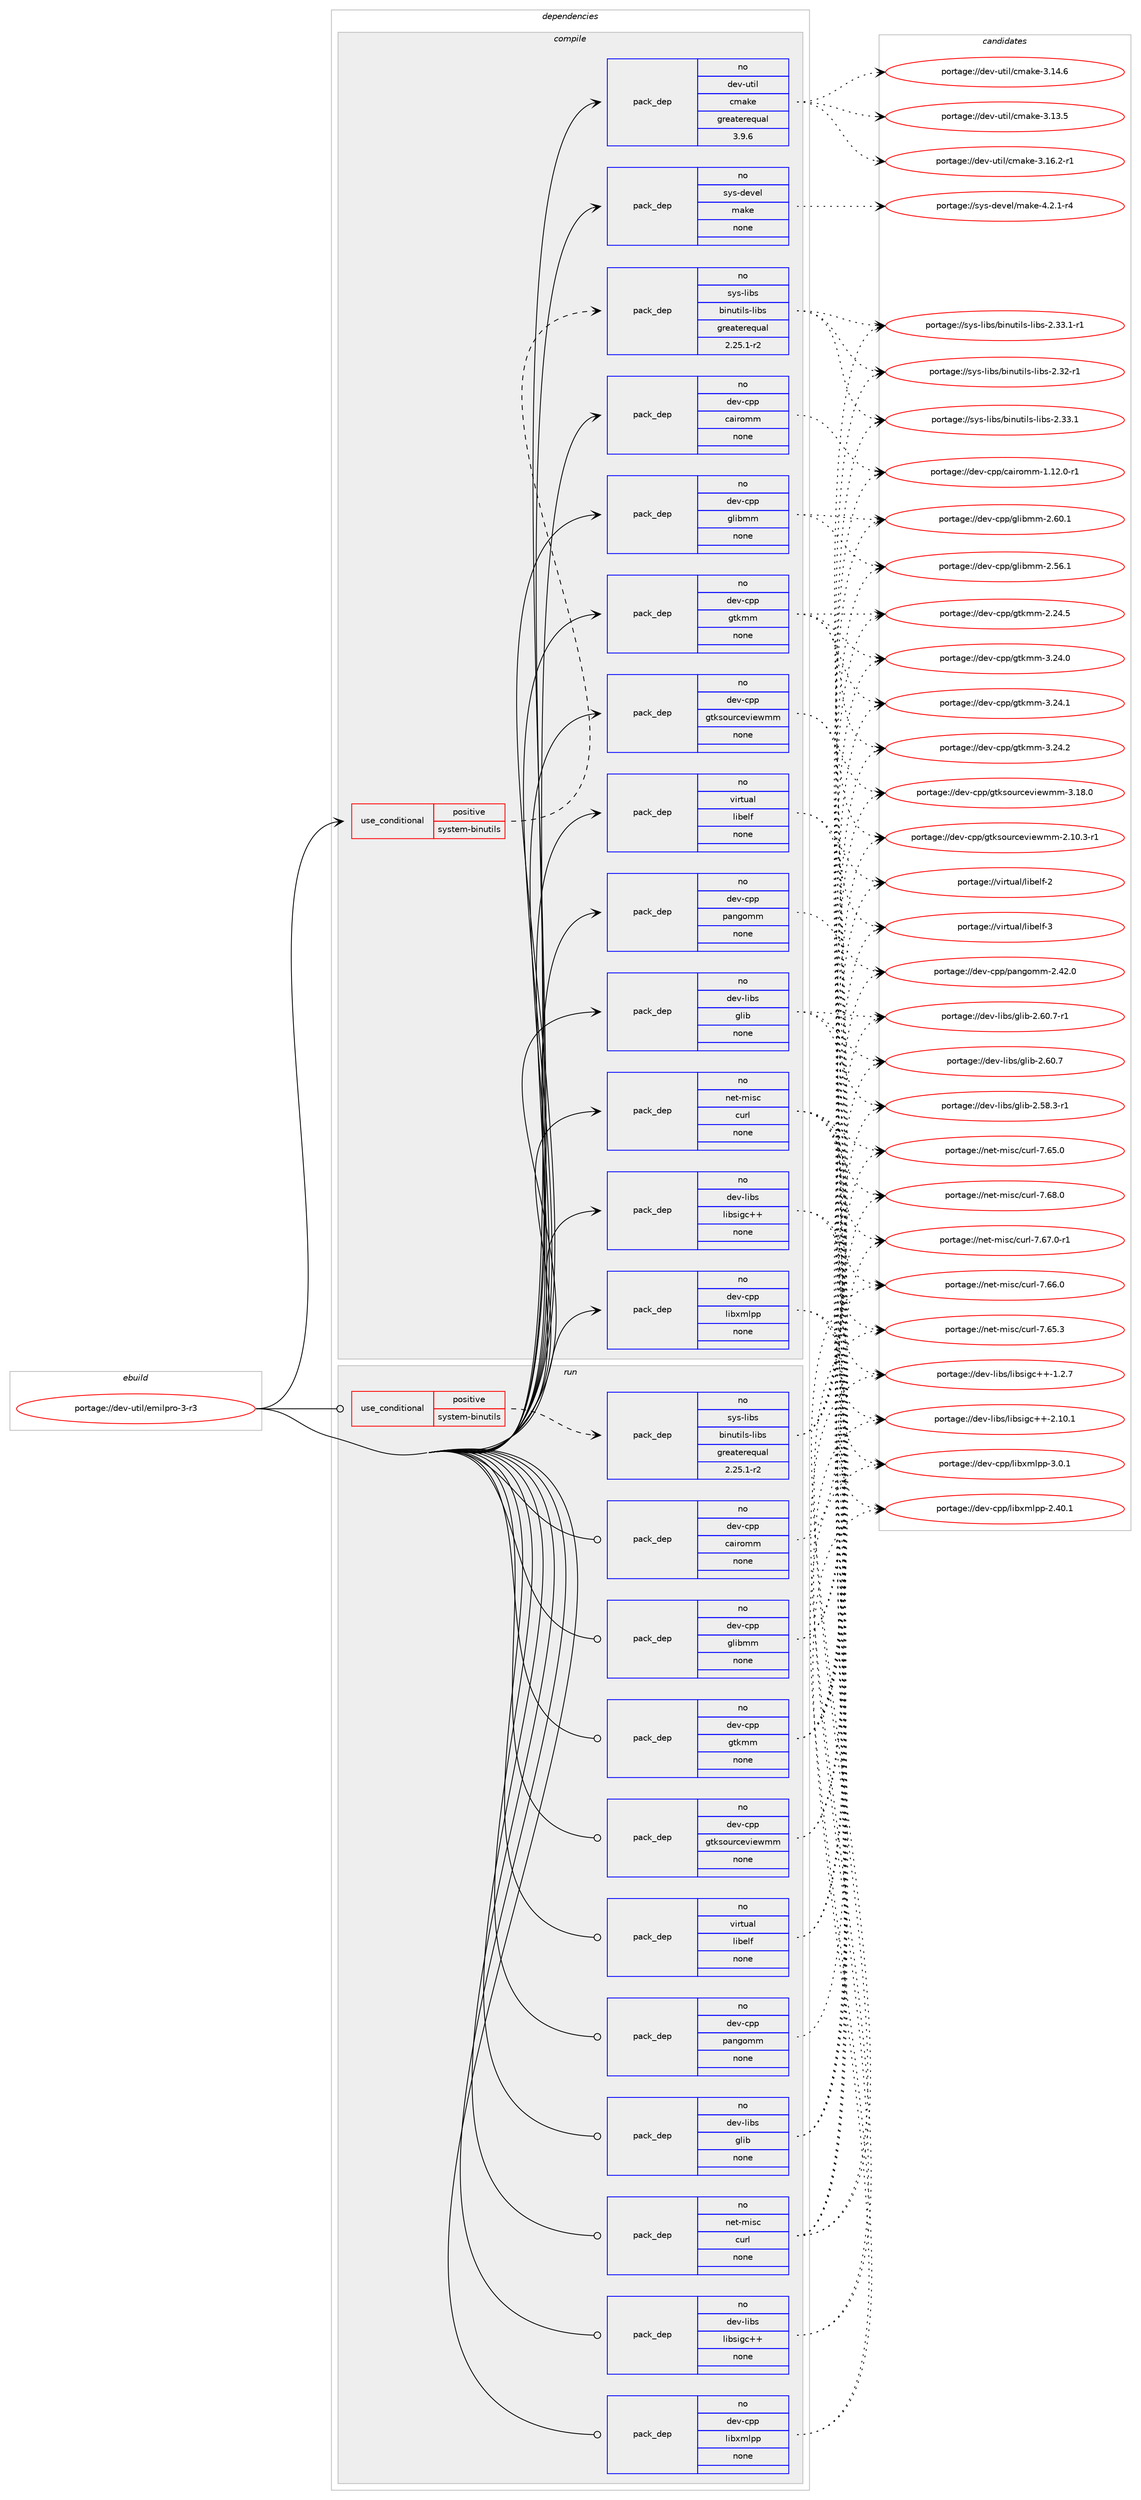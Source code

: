 digraph prolog {

# *************
# Graph options
# *************

newrank=true;
concentrate=true;
compound=true;
graph [rankdir=LR,fontname=Helvetica,fontsize=10,ranksep=1.5];#, ranksep=2.5, nodesep=0.2];
edge  [arrowhead=vee];
node  [fontname=Helvetica,fontsize=10];

# **********
# The ebuild
# **********

subgraph cluster_leftcol {
color=gray;
label=<<i>ebuild</i>>;
id [label="portage://dev-util/emilpro-3-r3", color=red, width=4, href="../dev-util/emilpro-3-r3.svg"];
}

# ****************
# The dependencies
# ****************

subgraph cluster_midcol {
color=gray;
label=<<i>dependencies</i>>;
subgraph cluster_compile {
fillcolor="#eeeeee";
style=filled;
label=<<i>compile</i>>;
subgraph cond62706 {
dependency302320 [label=<<TABLE BORDER="0" CELLBORDER="1" CELLSPACING="0" CELLPADDING="4"><TR><TD ROWSPAN="3" CELLPADDING="10">use_conditional</TD></TR><TR><TD>positive</TD></TR><TR><TD>system-binutils</TD></TR></TABLE>>, shape=none, color=red];
subgraph pack234965 {
dependency302321 [label=<<TABLE BORDER="0" CELLBORDER="1" CELLSPACING="0" CELLPADDING="4" WIDTH="220"><TR><TD ROWSPAN="6" CELLPADDING="30">pack_dep</TD></TR><TR><TD WIDTH="110">no</TD></TR><TR><TD>sys-libs</TD></TR><TR><TD>binutils-libs</TD></TR><TR><TD>greaterequal</TD></TR><TR><TD>2.25.1-r2</TD></TR></TABLE>>, shape=none, color=blue];
}
dependency302320:e -> dependency302321:w [weight=20,style="dashed",arrowhead="vee"];
}
id:e -> dependency302320:w [weight=20,style="solid",arrowhead="vee"];
subgraph pack234966 {
dependency302322 [label=<<TABLE BORDER="0" CELLBORDER="1" CELLSPACING="0" CELLPADDING="4" WIDTH="220"><TR><TD ROWSPAN="6" CELLPADDING="30">pack_dep</TD></TR><TR><TD WIDTH="110">no</TD></TR><TR><TD>dev-cpp</TD></TR><TR><TD>cairomm</TD></TR><TR><TD>none</TD></TR><TR><TD></TD></TR></TABLE>>, shape=none, color=blue];
}
id:e -> dependency302322:w [weight=20,style="solid",arrowhead="vee"];
subgraph pack234967 {
dependency302323 [label=<<TABLE BORDER="0" CELLBORDER="1" CELLSPACING="0" CELLPADDING="4" WIDTH="220"><TR><TD ROWSPAN="6" CELLPADDING="30">pack_dep</TD></TR><TR><TD WIDTH="110">no</TD></TR><TR><TD>dev-cpp</TD></TR><TR><TD>glibmm</TD></TR><TR><TD>none</TD></TR><TR><TD></TD></TR></TABLE>>, shape=none, color=blue];
}
id:e -> dependency302323:w [weight=20,style="solid",arrowhead="vee"];
subgraph pack234968 {
dependency302324 [label=<<TABLE BORDER="0" CELLBORDER="1" CELLSPACING="0" CELLPADDING="4" WIDTH="220"><TR><TD ROWSPAN="6" CELLPADDING="30">pack_dep</TD></TR><TR><TD WIDTH="110">no</TD></TR><TR><TD>dev-cpp</TD></TR><TR><TD>gtkmm</TD></TR><TR><TD>none</TD></TR><TR><TD></TD></TR></TABLE>>, shape=none, color=blue];
}
id:e -> dependency302324:w [weight=20,style="solid",arrowhead="vee"];
subgraph pack234969 {
dependency302325 [label=<<TABLE BORDER="0" CELLBORDER="1" CELLSPACING="0" CELLPADDING="4" WIDTH="220"><TR><TD ROWSPAN="6" CELLPADDING="30">pack_dep</TD></TR><TR><TD WIDTH="110">no</TD></TR><TR><TD>dev-cpp</TD></TR><TR><TD>gtksourceviewmm</TD></TR><TR><TD>none</TD></TR><TR><TD></TD></TR></TABLE>>, shape=none, color=blue];
}
id:e -> dependency302325:w [weight=20,style="solid",arrowhead="vee"];
subgraph pack234970 {
dependency302326 [label=<<TABLE BORDER="0" CELLBORDER="1" CELLSPACING="0" CELLPADDING="4" WIDTH="220"><TR><TD ROWSPAN="6" CELLPADDING="30">pack_dep</TD></TR><TR><TD WIDTH="110">no</TD></TR><TR><TD>dev-cpp</TD></TR><TR><TD>libxmlpp</TD></TR><TR><TD>none</TD></TR><TR><TD></TD></TR></TABLE>>, shape=none, color=blue];
}
id:e -> dependency302326:w [weight=20,style="solid",arrowhead="vee"];
subgraph pack234971 {
dependency302327 [label=<<TABLE BORDER="0" CELLBORDER="1" CELLSPACING="0" CELLPADDING="4" WIDTH="220"><TR><TD ROWSPAN="6" CELLPADDING="30">pack_dep</TD></TR><TR><TD WIDTH="110">no</TD></TR><TR><TD>dev-cpp</TD></TR><TR><TD>pangomm</TD></TR><TR><TD>none</TD></TR><TR><TD></TD></TR></TABLE>>, shape=none, color=blue];
}
id:e -> dependency302327:w [weight=20,style="solid",arrowhead="vee"];
subgraph pack234972 {
dependency302328 [label=<<TABLE BORDER="0" CELLBORDER="1" CELLSPACING="0" CELLPADDING="4" WIDTH="220"><TR><TD ROWSPAN="6" CELLPADDING="30">pack_dep</TD></TR><TR><TD WIDTH="110">no</TD></TR><TR><TD>dev-libs</TD></TR><TR><TD>glib</TD></TR><TR><TD>none</TD></TR><TR><TD></TD></TR></TABLE>>, shape=none, color=blue];
}
id:e -> dependency302328:w [weight=20,style="solid",arrowhead="vee"];
subgraph pack234973 {
dependency302329 [label=<<TABLE BORDER="0" CELLBORDER="1" CELLSPACING="0" CELLPADDING="4" WIDTH="220"><TR><TD ROWSPAN="6" CELLPADDING="30">pack_dep</TD></TR><TR><TD WIDTH="110">no</TD></TR><TR><TD>dev-libs</TD></TR><TR><TD>libsigc++</TD></TR><TR><TD>none</TD></TR><TR><TD></TD></TR></TABLE>>, shape=none, color=blue];
}
id:e -> dependency302329:w [weight=20,style="solid",arrowhead="vee"];
subgraph pack234974 {
dependency302330 [label=<<TABLE BORDER="0" CELLBORDER="1" CELLSPACING="0" CELLPADDING="4" WIDTH="220"><TR><TD ROWSPAN="6" CELLPADDING="30">pack_dep</TD></TR><TR><TD WIDTH="110">no</TD></TR><TR><TD>dev-util</TD></TR><TR><TD>cmake</TD></TR><TR><TD>greaterequal</TD></TR><TR><TD>3.9.6</TD></TR></TABLE>>, shape=none, color=blue];
}
id:e -> dependency302330:w [weight=20,style="solid",arrowhead="vee"];
subgraph pack234975 {
dependency302331 [label=<<TABLE BORDER="0" CELLBORDER="1" CELLSPACING="0" CELLPADDING="4" WIDTH="220"><TR><TD ROWSPAN="6" CELLPADDING="30">pack_dep</TD></TR><TR><TD WIDTH="110">no</TD></TR><TR><TD>net-misc</TD></TR><TR><TD>curl</TD></TR><TR><TD>none</TD></TR><TR><TD></TD></TR></TABLE>>, shape=none, color=blue];
}
id:e -> dependency302331:w [weight=20,style="solid",arrowhead="vee"];
subgraph pack234976 {
dependency302332 [label=<<TABLE BORDER="0" CELLBORDER="1" CELLSPACING="0" CELLPADDING="4" WIDTH="220"><TR><TD ROWSPAN="6" CELLPADDING="30">pack_dep</TD></TR><TR><TD WIDTH="110">no</TD></TR><TR><TD>sys-devel</TD></TR><TR><TD>make</TD></TR><TR><TD>none</TD></TR><TR><TD></TD></TR></TABLE>>, shape=none, color=blue];
}
id:e -> dependency302332:w [weight=20,style="solid",arrowhead="vee"];
subgraph pack234977 {
dependency302333 [label=<<TABLE BORDER="0" CELLBORDER="1" CELLSPACING="0" CELLPADDING="4" WIDTH="220"><TR><TD ROWSPAN="6" CELLPADDING="30">pack_dep</TD></TR><TR><TD WIDTH="110">no</TD></TR><TR><TD>virtual</TD></TR><TR><TD>libelf</TD></TR><TR><TD>none</TD></TR><TR><TD></TD></TR></TABLE>>, shape=none, color=blue];
}
id:e -> dependency302333:w [weight=20,style="solid",arrowhead="vee"];
}
subgraph cluster_compileandrun {
fillcolor="#eeeeee";
style=filled;
label=<<i>compile and run</i>>;
}
subgraph cluster_run {
fillcolor="#eeeeee";
style=filled;
label=<<i>run</i>>;
subgraph cond62707 {
dependency302334 [label=<<TABLE BORDER="0" CELLBORDER="1" CELLSPACING="0" CELLPADDING="4"><TR><TD ROWSPAN="3" CELLPADDING="10">use_conditional</TD></TR><TR><TD>positive</TD></TR><TR><TD>system-binutils</TD></TR></TABLE>>, shape=none, color=red];
subgraph pack234978 {
dependency302335 [label=<<TABLE BORDER="0" CELLBORDER="1" CELLSPACING="0" CELLPADDING="4" WIDTH="220"><TR><TD ROWSPAN="6" CELLPADDING="30">pack_dep</TD></TR><TR><TD WIDTH="110">no</TD></TR><TR><TD>sys-libs</TD></TR><TR><TD>binutils-libs</TD></TR><TR><TD>greaterequal</TD></TR><TR><TD>2.25.1-r2</TD></TR></TABLE>>, shape=none, color=blue];
}
dependency302334:e -> dependency302335:w [weight=20,style="dashed",arrowhead="vee"];
}
id:e -> dependency302334:w [weight=20,style="solid",arrowhead="odot"];
subgraph pack234979 {
dependency302336 [label=<<TABLE BORDER="0" CELLBORDER="1" CELLSPACING="0" CELLPADDING="4" WIDTH="220"><TR><TD ROWSPAN="6" CELLPADDING="30">pack_dep</TD></TR><TR><TD WIDTH="110">no</TD></TR><TR><TD>dev-cpp</TD></TR><TR><TD>cairomm</TD></TR><TR><TD>none</TD></TR><TR><TD></TD></TR></TABLE>>, shape=none, color=blue];
}
id:e -> dependency302336:w [weight=20,style="solid",arrowhead="odot"];
subgraph pack234980 {
dependency302337 [label=<<TABLE BORDER="0" CELLBORDER="1" CELLSPACING="0" CELLPADDING="4" WIDTH="220"><TR><TD ROWSPAN="6" CELLPADDING="30">pack_dep</TD></TR><TR><TD WIDTH="110">no</TD></TR><TR><TD>dev-cpp</TD></TR><TR><TD>glibmm</TD></TR><TR><TD>none</TD></TR><TR><TD></TD></TR></TABLE>>, shape=none, color=blue];
}
id:e -> dependency302337:w [weight=20,style="solid",arrowhead="odot"];
subgraph pack234981 {
dependency302338 [label=<<TABLE BORDER="0" CELLBORDER="1" CELLSPACING="0" CELLPADDING="4" WIDTH="220"><TR><TD ROWSPAN="6" CELLPADDING="30">pack_dep</TD></TR><TR><TD WIDTH="110">no</TD></TR><TR><TD>dev-cpp</TD></TR><TR><TD>gtkmm</TD></TR><TR><TD>none</TD></TR><TR><TD></TD></TR></TABLE>>, shape=none, color=blue];
}
id:e -> dependency302338:w [weight=20,style="solid",arrowhead="odot"];
subgraph pack234982 {
dependency302339 [label=<<TABLE BORDER="0" CELLBORDER="1" CELLSPACING="0" CELLPADDING="4" WIDTH="220"><TR><TD ROWSPAN="6" CELLPADDING="30">pack_dep</TD></TR><TR><TD WIDTH="110">no</TD></TR><TR><TD>dev-cpp</TD></TR><TR><TD>gtksourceviewmm</TD></TR><TR><TD>none</TD></TR><TR><TD></TD></TR></TABLE>>, shape=none, color=blue];
}
id:e -> dependency302339:w [weight=20,style="solid",arrowhead="odot"];
subgraph pack234983 {
dependency302340 [label=<<TABLE BORDER="0" CELLBORDER="1" CELLSPACING="0" CELLPADDING="4" WIDTH="220"><TR><TD ROWSPAN="6" CELLPADDING="30">pack_dep</TD></TR><TR><TD WIDTH="110">no</TD></TR><TR><TD>dev-cpp</TD></TR><TR><TD>libxmlpp</TD></TR><TR><TD>none</TD></TR><TR><TD></TD></TR></TABLE>>, shape=none, color=blue];
}
id:e -> dependency302340:w [weight=20,style="solid",arrowhead="odot"];
subgraph pack234984 {
dependency302341 [label=<<TABLE BORDER="0" CELLBORDER="1" CELLSPACING="0" CELLPADDING="4" WIDTH="220"><TR><TD ROWSPAN="6" CELLPADDING="30">pack_dep</TD></TR><TR><TD WIDTH="110">no</TD></TR><TR><TD>dev-cpp</TD></TR><TR><TD>pangomm</TD></TR><TR><TD>none</TD></TR><TR><TD></TD></TR></TABLE>>, shape=none, color=blue];
}
id:e -> dependency302341:w [weight=20,style="solid",arrowhead="odot"];
subgraph pack234985 {
dependency302342 [label=<<TABLE BORDER="0" CELLBORDER="1" CELLSPACING="0" CELLPADDING="4" WIDTH="220"><TR><TD ROWSPAN="6" CELLPADDING="30">pack_dep</TD></TR><TR><TD WIDTH="110">no</TD></TR><TR><TD>dev-libs</TD></TR><TR><TD>glib</TD></TR><TR><TD>none</TD></TR><TR><TD></TD></TR></TABLE>>, shape=none, color=blue];
}
id:e -> dependency302342:w [weight=20,style="solid",arrowhead="odot"];
subgraph pack234986 {
dependency302343 [label=<<TABLE BORDER="0" CELLBORDER="1" CELLSPACING="0" CELLPADDING="4" WIDTH="220"><TR><TD ROWSPAN="6" CELLPADDING="30">pack_dep</TD></TR><TR><TD WIDTH="110">no</TD></TR><TR><TD>dev-libs</TD></TR><TR><TD>libsigc++</TD></TR><TR><TD>none</TD></TR><TR><TD></TD></TR></TABLE>>, shape=none, color=blue];
}
id:e -> dependency302343:w [weight=20,style="solid",arrowhead="odot"];
subgraph pack234987 {
dependency302344 [label=<<TABLE BORDER="0" CELLBORDER="1" CELLSPACING="0" CELLPADDING="4" WIDTH="220"><TR><TD ROWSPAN="6" CELLPADDING="30">pack_dep</TD></TR><TR><TD WIDTH="110">no</TD></TR><TR><TD>net-misc</TD></TR><TR><TD>curl</TD></TR><TR><TD>none</TD></TR><TR><TD></TD></TR></TABLE>>, shape=none, color=blue];
}
id:e -> dependency302344:w [weight=20,style="solid",arrowhead="odot"];
subgraph pack234988 {
dependency302345 [label=<<TABLE BORDER="0" CELLBORDER="1" CELLSPACING="0" CELLPADDING="4" WIDTH="220"><TR><TD ROWSPAN="6" CELLPADDING="30">pack_dep</TD></TR><TR><TD WIDTH="110">no</TD></TR><TR><TD>virtual</TD></TR><TR><TD>libelf</TD></TR><TR><TD>none</TD></TR><TR><TD></TD></TR></TABLE>>, shape=none, color=blue];
}
id:e -> dependency302345:w [weight=20,style="solid",arrowhead="odot"];
}
}

# **************
# The candidates
# **************

subgraph cluster_choices {
rank=same;
color=gray;
label=<<i>candidates</i>>;

subgraph choice234965 {
color=black;
nodesep=1;
choice115121115451081059811547981051101171161051081154510810598115455046515146494511449 [label="portage://sys-libs/binutils-libs-2.33.1-r1", color=red, width=4,href="../sys-libs/binutils-libs-2.33.1-r1.svg"];
choice11512111545108105981154798105110117116105108115451081059811545504651514649 [label="portage://sys-libs/binutils-libs-2.33.1", color=red, width=4,href="../sys-libs/binutils-libs-2.33.1.svg"];
choice11512111545108105981154798105110117116105108115451081059811545504651504511449 [label="portage://sys-libs/binutils-libs-2.32-r1", color=red, width=4,href="../sys-libs/binutils-libs-2.32-r1.svg"];
dependency302321:e -> choice115121115451081059811547981051101171161051081154510810598115455046515146494511449:w [style=dotted,weight="100"];
dependency302321:e -> choice11512111545108105981154798105110117116105108115451081059811545504651514649:w [style=dotted,weight="100"];
dependency302321:e -> choice11512111545108105981154798105110117116105108115451081059811545504651504511449:w [style=dotted,weight="100"];
}
subgraph choice234966 {
color=black;
nodesep=1;
choice1001011184599112112479997105114111109109454946495046484511449 [label="portage://dev-cpp/cairomm-1.12.0-r1", color=red, width=4,href="../dev-cpp/cairomm-1.12.0-r1.svg"];
dependency302322:e -> choice1001011184599112112479997105114111109109454946495046484511449:w [style=dotted,weight="100"];
}
subgraph choice234967 {
color=black;
nodesep=1;
choice1001011184599112112471031081059810910945504654484649 [label="portage://dev-cpp/glibmm-2.60.1", color=red, width=4,href="../dev-cpp/glibmm-2.60.1.svg"];
choice1001011184599112112471031081059810910945504653544649 [label="portage://dev-cpp/glibmm-2.56.1", color=red, width=4,href="../dev-cpp/glibmm-2.56.1.svg"];
dependency302323:e -> choice1001011184599112112471031081059810910945504654484649:w [style=dotted,weight="100"];
dependency302323:e -> choice1001011184599112112471031081059810910945504653544649:w [style=dotted,weight="100"];
}
subgraph choice234968 {
color=black;
nodesep=1;
choice10010111845991121124710311610710910945514650524650 [label="portage://dev-cpp/gtkmm-3.24.2", color=red, width=4,href="../dev-cpp/gtkmm-3.24.2.svg"];
choice10010111845991121124710311610710910945514650524649 [label="portage://dev-cpp/gtkmm-3.24.1", color=red, width=4,href="../dev-cpp/gtkmm-3.24.1.svg"];
choice10010111845991121124710311610710910945514650524648 [label="portage://dev-cpp/gtkmm-3.24.0", color=red, width=4,href="../dev-cpp/gtkmm-3.24.0.svg"];
choice10010111845991121124710311610710910945504650524653 [label="portage://dev-cpp/gtkmm-2.24.5", color=red, width=4,href="../dev-cpp/gtkmm-2.24.5.svg"];
dependency302324:e -> choice10010111845991121124710311610710910945514650524650:w [style=dotted,weight="100"];
dependency302324:e -> choice10010111845991121124710311610710910945514650524649:w [style=dotted,weight="100"];
dependency302324:e -> choice10010111845991121124710311610710910945514650524648:w [style=dotted,weight="100"];
dependency302324:e -> choice10010111845991121124710311610710910945504650524653:w [style=dotted,weight="100"];
}
subgraph choice234969 {
color=black;
nodesep=1;
choice1001011184599112112471031161071151111171149910111810510111910910945514649564648 [label="portage://dev-cpp/gtksourceviewmm-3.18.0", color=red, width=4,href="../dev-cpp/gtksourceviewmm-3.18.0.svg"];
choice10010111845991121124710311610711511111711499101118105101119109109455046494846514511449 [label="portage://dev-cpp/gtksourceviewmm-2.10.3-r1", color=red, width=4,href="../dev-cpp/gtksourceviewmm-2.10.3-r1.svg"];
dependency302325:e -> choice1001011184599112112471031161071151111171149910111810510111910910945514649564648:w [style=dotted,weight="100"];
dependency302325:e -> choice10010111845991121124710311610711511111711499101118105101119109109455046494846514511449:w [style=dotted,weight="100"];
}
subgraph choice234970 {
color=black;
nodesep=1;
choice10010111845991121124710810598120109108112112455146484649 [label="portage://dev-cpp/libxmlpp-3.0.1", color=red, width=4,href="../dev-cpp/libxmlpp-3.0.1.svg"];
choice1001011184599112112471081059812010910811211245504652484649 [label="portage://dev-cpp/libxmlpp-2.40.1", color=red, width=4,href="../dev-cpp/libxmlpp-2.40.1.svg"];
dependency302326:e -> choice10010111845991121124710810598120109108112112455146484649:w [style=dotted,weight="100"];
dependency302326:e -> choice1001011184599112112471081059812010910811211245504652484649:w [style=dotted,weight="100"];
}
subgraph choice234971 {
color=black;
nodesep=1;
choice1001011184599112112471129711010311110910945504652504648 [label="portage://dev-cpp/pangomm-2.42.0", color=red, width=4,href="../dev-cpp/pangomm-2.42.0.svg"];
dependency302327:e -> choice1001011184599112112471129711010311110910945504652504648:w [style=dotted,weight="100"];
}
subgraph choice234972 {
color=black;
nodesep=1;
choice10010111845108105981154710310810598455046544846554511449 [label="portage://dev-libs/glib-2.60.7-r1", color=red, width=4,href="../dev-libs/glib-2.60.7-r1.svg"];
choice1001011184510810598115471031081059845504654484655 [label="portage://dev-libs/glib-2.60.7", color=red, width=4,href="../dev-libs/glib-2.60.7.svg"];
choice10010111845108105981154710310810598455046535646514511449 [label="portage://dev-libs/glib-2.58.3-r1", color=red, width=4,href="../dev-libs/glib-2.58.3-r1.svg"];
dependency302328:e -> choice10010111845108105981154710310810598455046544846554511449:w [style=dotted,weight="100"];
dependency302328:e -> choice1001011184510810598115471031081059845504654484655:w [style=dotted,weight="100"];
dependency302328:e -> choice10010111845108105981154710310810598455046535646514511449:w [style=dotted,weight="100"];
}
subgraph choice234973 {
color=black;
nodesep=1;
choice1001011184510810598115471081059811510510399434345504649484649 [label="portage://dev-libs/libsigc++-2.10.1", color=red, width=4,href="../dev-libs/libsigc++-2.10.1.svg"];
choice10010111845108105981154710810598115105103994343454946504655 [label="portage://dev-libs/libsigc++-1.2.7", color=red, width=4,href="../dev-libs/libsigc++-1.2.7.svg"];
dependency302329:e -> choice1001011184510810598115471081059811510510399434345504649484649:w [style=dotted,weight="100"];
dependency302329:e -> choice10010111845108105981154710810598115105103994343454946504655:w [style=dotted,weight="100"];
}
subgraph choice234974 {
color=black;
nodesep=1;
choice10010111845117116105108479910997107101455146495446504511449 [label="portage://dev-util/cmake-3.16.2-r1", color=red, width=4,href="../dev-util/cmake-3.16.2-r1.svg"];
choice1001011184511711610510847991099710710145514649524654 [label="portage://dev-util/cmake-3.14.6", color=red, width=4,href="../dev-util/cmake-3.14.6.svg"];
choice1001011184511711610510847991099710710145514649514653 [label="portage://dev-util/cmake-3.13.5", color=red, width=4,href="../dev-util/cmake-3.13.5.svg"];
dependency302330:e -> choice10010111845117116105108479910997107101455146495446504511449:w [style=dotted,weight="100"];
dependency302330:e -> choice1001011184511711610510847991099710710145514649524654:w [style=dotted,weight="100"];
dependency302330:e -> choice1001011184511711610510847991099710710145514649514653:w [style=dotted,weight="100"];
}
subgraph choice234975 {
color=black;
nodesep=1;
choice1101011164510910511599479911711410845554654564648 [label="portage://net-misc/curl-7.68.0", color=red, width=4,href="../net-misc/curl-7.68.0.svg"];
choice11010111645109105115994799117114108455546545546484511449 [label="portage://net-misc/curl-7.67.0-r1", color=red, width=4,href="../net-misc/curl-7.67.0-r1.svg"];
choice1101011164510910511599479911711410845554654544648 [label="portage://net-misc/curl-7.66.0", color=red, width=4,href="../net-misc/curl-7.66.0.svg"];
choice1101011164510910511599479911711410845554654534651 [label="portage://net-misc/curl-7.65.3", color=red, width=4,href="../net-misc/curl-7.65.3.svg"];
choice1101011164510910511599479911711410845554654534648 [label="portage://net-misc/curl-7.65.0", color=red, width=4,href="../net-misc/curl-7.65.0.svg"];
dependency302331:e -> choice1101011164510910511599479911711410845554654564648:w [style=dotted,weight="100"];
dependency302331:e -> choice11010111645109105115994799117114108455546545546484511449:w [style=dotted,weight="100"];
dependency302331:e -> choice1101011164510910511599479911711410845554654544648:w [style=dotted,weight="100"];
dependency302331:e -> choice1101011164510910511599479911711410845554654534651:w [style=dotted,weight="100"];
dependency302331:e -> choice1101011164510910511599479911711410845554654534648:w [style=dotted,weight="100"];
}
subgraph choice234976 {
color=black;
nodesep=1;
choice1151211154510010111810110847109971071014552465046494511452 [label="portage://sys-devel/make-4.2.1-r4", color=red, width=4,href="../sys-devel/make-4.2.1-r4.svg"];
dependency302332:e -> choice1151211154510010111810110847109971071014552465046494511452:w [style=dotted,weight="100"];
}
subgraph choice234977 {
color=black;
nodesep=1;
choice1181051141161179710847108105981011081024551 [label="portage://virtual/libelf-3", color=red, width=4,href="../virtual/libelf-3.svg"];
choice1181051141161179710847108105981011081024550 [label="portage://virtual/libelf-2", color=red, width=4,href="../virtual/libelf-2.svg"];
dependency302333:e -> choice1181051141161179710847108105981011081024551:w [style=dotted,weight="100"];
dependency302333:e -> choice1181051141161179710847108105981011081024550:w [style=dotted,weight="100"];
}
subgraph choice234978 {
color=black;
nodesep=1;
choice115121115451081059811547981051101171161051081154510810598115455046515146494511449 [label="portage://sys-libs/binutils-libs-2.33.1-r1", color=red, width=4,href="../sys-libs/binutils-libs-2.33.1-r1.svg"];
choice11512111545108105981154798105110117116105108115451081059811545504651514649 [label="portage://sys-libs/binutils-libs-2.33.1", color=red, width=4,href="../sys-libs/binutils-libs-2.33.1.svg"];
choice11512111545108105981154798105110117116105108115451081059811545504651504511449 [label="portage://sys-libs/binutils-libs-2.32-r1", color=red, width=4,href="../sys-libs/binutils-libs-2.32-r1.svg"];
dependency302335:e -> choice115121115451081059811547981051101171161051081154510810598115455046515146494511449:w [style=dotted,weight="100"];
dependency302335:e -> choice11512111545108105981154798105110117116105108115451081059811545504651514649:w [style=dotted,weight="100"];
dependency302335:e -> choice11512111545108105981154798105110117116105108115451081059811545504651504511449:w [style=dotted,weight="100"];
}
subgraph choice234979 {
color=black;
nodesep=1;
choice1001011184599112112479997105114111109109454946495046484511449 [label="portage://dev-cpp/cairomm-1.12.0-r1", color=red, width=4,href="../dev-cpp/cairomm-1.12.0-r1.svg"];
dependency302336:e -> choice1001011184599112112479997105114111109109454946495046484511449:w [style=dotted,weight="100"];
}
subgraph choice234980 {
color=black;
nodesep=1;
choice1001011184599112112471031081059810910945504654484649 [label="portage://dev-cpp/glibmm-2.60.1", color=red, width=4,href="../dev-cpp/glibmm-2.60.1.svg"];
choice1001011184599112112471031081059810910945504653544649 [label="portage://dev-cpp/glibmm-2.56.1", color=red, width=4,href="../dev-cpp/glibmm-2.56.1.svg"];
dependency302337:e -> choice1001011184599112112471031081059810910945504654484649:w [style=dotted,weight="100"];
dependency302337:e -> choice1001011184599112112471031081059810910945504653544649:w [style=dotted,weight="100"];
}
subgraph choice234981 {
color=black;
nodesep=1;
choice10010111845991121124710311610710910945514650524650 [label="portage://dev-cpp/gtkmm-3.24.2", color=red, width=4,href="../dev-cpp/gtkmm-3.24.2.svg"];
choice10010111845991121124710311610710910945514650524649 [label="portage://dev-cpp/gtkmm-3.24.1", color=red, width=4,href="../dev-cpp/gtkmm-3.24.1.svg"];
choice10010111845991121124710311610710910945514650524648 [label="portage://dev-cpp/gtkmm-3.24.0", color=red, width=4,href="../dev-cpp/gtkmm-3.24.0.svg"];
choice10010111845991121124710311610710910945504650524653 [label="portage://dev-cpp/gtkmm-2.24.5", color=red, width=4,href="../dev-cpp/gtkmm-2.24.5.svg"];
dependency302338:e -> choice10010111845991121124710311610710910945514650524650:w [style=dotted,weight="100"];
dependency302338:e -> choice10010111845991121124710311610710910945514650524649:w [style=dotted,weight="100"];
dependency302338:e -> choice10010111845991121124710311610710910945514650524648:w [style=dotted,weight="100"];
dependency302338:e -> choice10010111845991121124710311610710910945504650524653:w [style=dotted,weight="100"];
}
subgraph choice234982 {
color=black;
nodesep=1;
choice1001011184599112112471031161071151111171149910111810510111910910945514649564648 [label="portage://dev-cpp/gtksourceviewmm-3.18.0", color=red, width=4,href="../dev-cpp/gtksourceviewmm-3.18.0.svg"];
choice10010111845991121124710311610711511111711499101118105101119109109455046494846514511449 [label="portage://dev-cpp/gtksourceviewmm-2.10.3-r1", color=red, width=4,href="../dev-cpp/gtksourceviewmm-2.10.3-r1.svg"];
dependency302339:e -> choice1001011184599112112471031161071151111171149910111810510111910910945514649564648:w [style=dotted,weight="100"];
dependency302339:e -> choice10010111845991121124710311610711511111711499101118105101119109109455046494846514511449:w [style=dotted,weight="100"];
}
subgraph choice234983 {
color=black;
nodesep=1;
choice10010111845991121124710810598120109108112112455146484649 [label="portage://dev-cpp/libxmlpp-3.0.1", color=red, width=4,href="../dev-cpp/libxmlpp-3.0.1.svg"];
choice1001011184599112112471081059812010910811211245504652484649 [label="portage://dev-cpp/libxmlpp-2.40.1", color=red, width=4,href="../dev-cpp/libxmlpp-2.40.1.svg"];
dependency302340:e -> choice10010111845991121124710810598120109108112112455146484649:w [style=dotted,weight="100"];
dependency302340:e -> choice1001011184599112112471081059812010910811211245504652484649:w [style=dotted,weight="100"];
}
subgraph choice234984 {
color=black;
nodesep=1;
choice1001011184599112112471129711010311110910945504652504648 [label="portage://dev-cpp/pangomm-2.42.0", color=red, width=4,href="../dev-cpp/pangomm-2.42.0.svg"];
dependency302341:e -> choice1001011184599112112471129711010311110910945504652504648:w [style=dotted,weight="100"];
}
subgraph choice234985 {
color=black;
nodesep=1;
choice10010111845108105981154710310810598455046544846554511449 [label="portage://dev-libs/glib-2.60.7-r1", color=red, width=4,href="../dev-libs/glib-2.60.7-r1.svg"];
choice1001011184510810598115471031081059845504654484655 [label="portage://dev-libs/glib-2.60.7", color=red, width=4,href="../dev-libs/glib-2.60.7.svg"];
choice10010111845108105981154710310810598455046535646514511449 [label="portage://dev-libs/glib-2.58.3-r1", color=red, width=4,href="../dev-libs/glib-2.58.3-r1.svg"];
dependency302342:e -> choice10010111845108105981154710310810598455046544846554511449:w [style=dotted,weight="100"];
dependency302342:e -> choice1001011184510810598115471031081059845504654484655:w [style=dotted,weight="100"];
dependency302342:e -> choice10010111845108105981154710310810598455046535646514511449:w [style=dotted,weight="100"];
}
subgraph choice234986 {
color=black;
nodesep=1;
choice1001011184510810598115471081059811510510399434345504649484649 [label="portage://dev-libs/libsigc++-2.10.1", color=red, width=4,href="../dev-libs/libsigc++-2.10.1.svg"];
choice10010111845108105981154710810598115105103994343454946504655 [label="portage://dev-libs/libsigc++-1.2.7", color=red, width=4,href="../dev-libs/libsigc++-1.2.7.svg"];
dependency302343:e -> choice1001011184510810598115471081059811510510399434345504649484649:w [style=dotted,weight="100"];
dependency302343:e -> choice10010111845108105981154710810598115105103994343454946504655:w [style=dotted,weight="100"];
}
subgraph choice234987 {
color=black;
nodesep=1;
choice1101011164510910511599479911711410845554654564648 [label="portage://net-misc/curl-7.68.0", color=red, width=4,href="../net-misc/curl-7.68.0.svg"];
choice11010111645109105115994799117114108455546545546484511449 [label="portage://net-misc/curl-7.67.0-r1", color=red, width=4,href="../net-misc/curl-7.67.0-r1.svg"];
choice1101011164510910511599479911711410845554654544648 [label="portage://net-misc/curl-7.66.0", color=red, width=4,href="../net-misc/curl-7.66.0.svg"];
choice1101011164510910511599479911711410845554654534651 [label="portage://net-misc/curl-7.65.3", color=red, width=4,href="../net-misc/curl-7.65.3.svg"];
choice1101011164510910511599479911711410845554654534648 [label="portage://net-misc/curl-7.65.0", color=red, width=4,href="../net-misc/curl-7.65.0.svg"];
dependency302344:e -> choice1101011164510910511599479911711410845554654564648:w [style=dotted,weight="100"];
dependency302344:e -> choice11010111645109105115994799117114108455546545546484511449:w [style=dotted,weight="100"];
dependency302344:e -> choice1101011164510910511599479911711410845554654544648:w [style=dotted,weight="100"];
dependency302344:e -> choice1101011164510910511599479911711410845554654534651:w [style=dotted,weight="100"];
dependency302344:e -> choice1101011164510910511599479911711410845554654534648:w [style=dotted,weight="100"];
}
subgraph choice234988 {
color=black;
nodesep=1;
choice1181051141161179710847108105981011081024551 [label="portage://virtual/libelf-3", color=red, width=4,href="../virtual/libelf-3.svg"];
choice1181051141161179710847108105981011081024550 [label="portage://virtual/libelf-2", color=red, width=4,href="../virtual/libelf-2.svg"];
dependency302345:e -> choice1181051141161179710847108105981011081024551:w [style=dotted,weight="100"];
dependency302345:e -> choice1181051141161179710847108105981011081024550:w [style=dotted,weight="100"];
}
}

}
